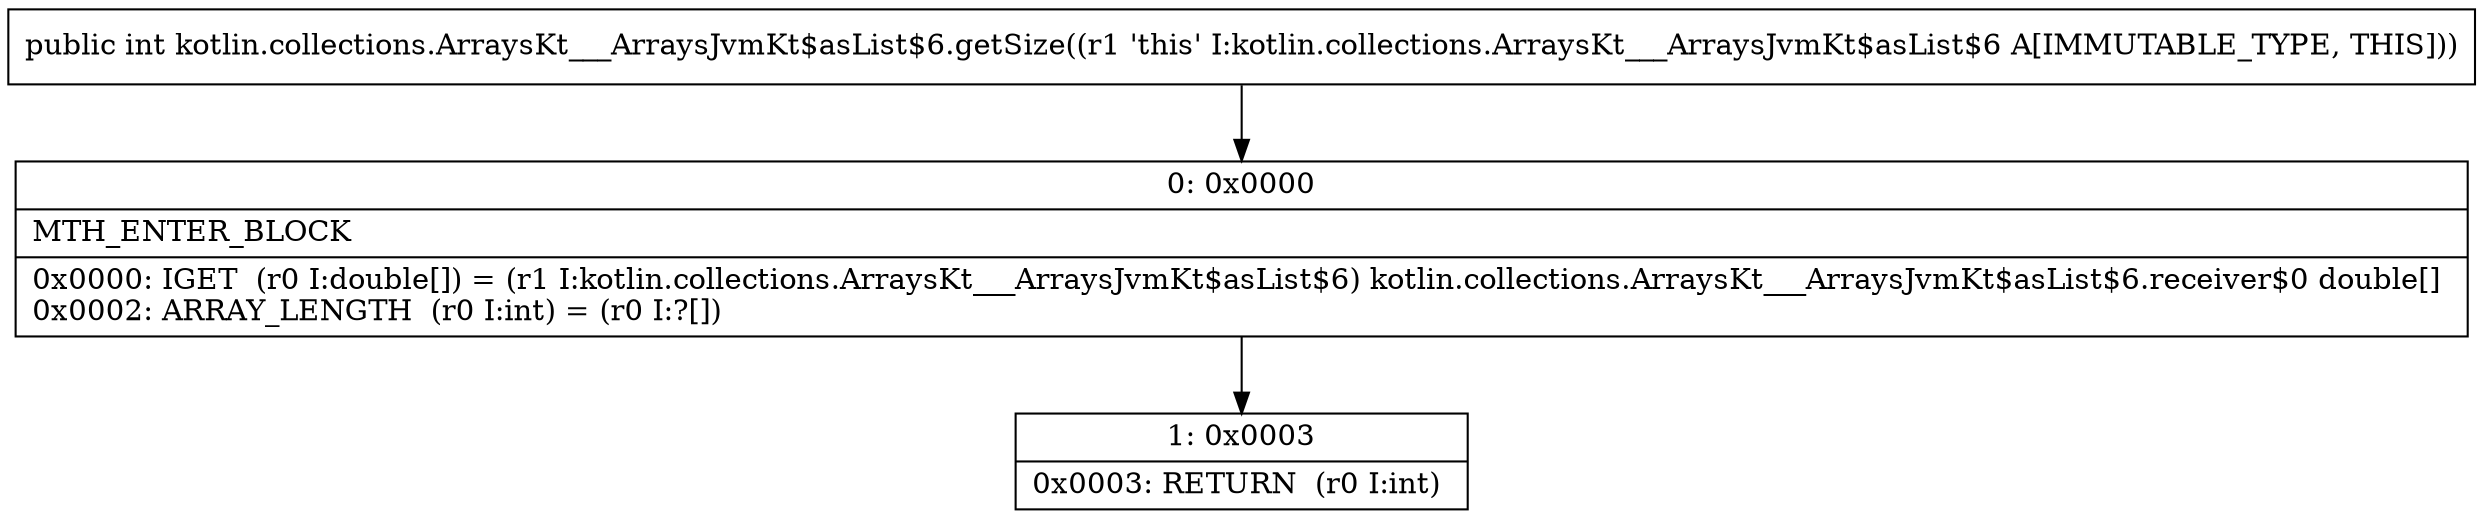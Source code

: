 digraph "CFG forkotlin.collections.ArraysKt___ArraysJvmKt$asList$6.getSize()I" {
Node_0 [shape=record,label="{0\:\ 0x0000|MTH_ENTER_BLOCK\l|0x0000: IGET  (r0 I:double[]) = (r1 I:kotlin.collections.ArraysKt___ArraysJvmKt$asList$6) kotlin.collections.ArraysKt___ArraysJvmKt$asList$6.receiver$0 double[] \l0x0002: ARRAY_LENGTH  (r0 I:int) = (r0 I:?[]) \l}"];
Node_1 [shape=record,label="{1\:\ 0x0003|0x0003: RETURN  (r0 I:int) \l}"];
MethodNode[shape=record,label="{public int kotlin.collections.ArraysKt___ArraysJvmKt$asList$6.getSize((r1 'this' I:kotlin.collections.ArraysKt___ArraysJvmKt$asList$6 A[IMMUTABLE_TYPE, THIS])) }"];
MethodNode -> Node_0;
Node_0 -> Node_1;
}

